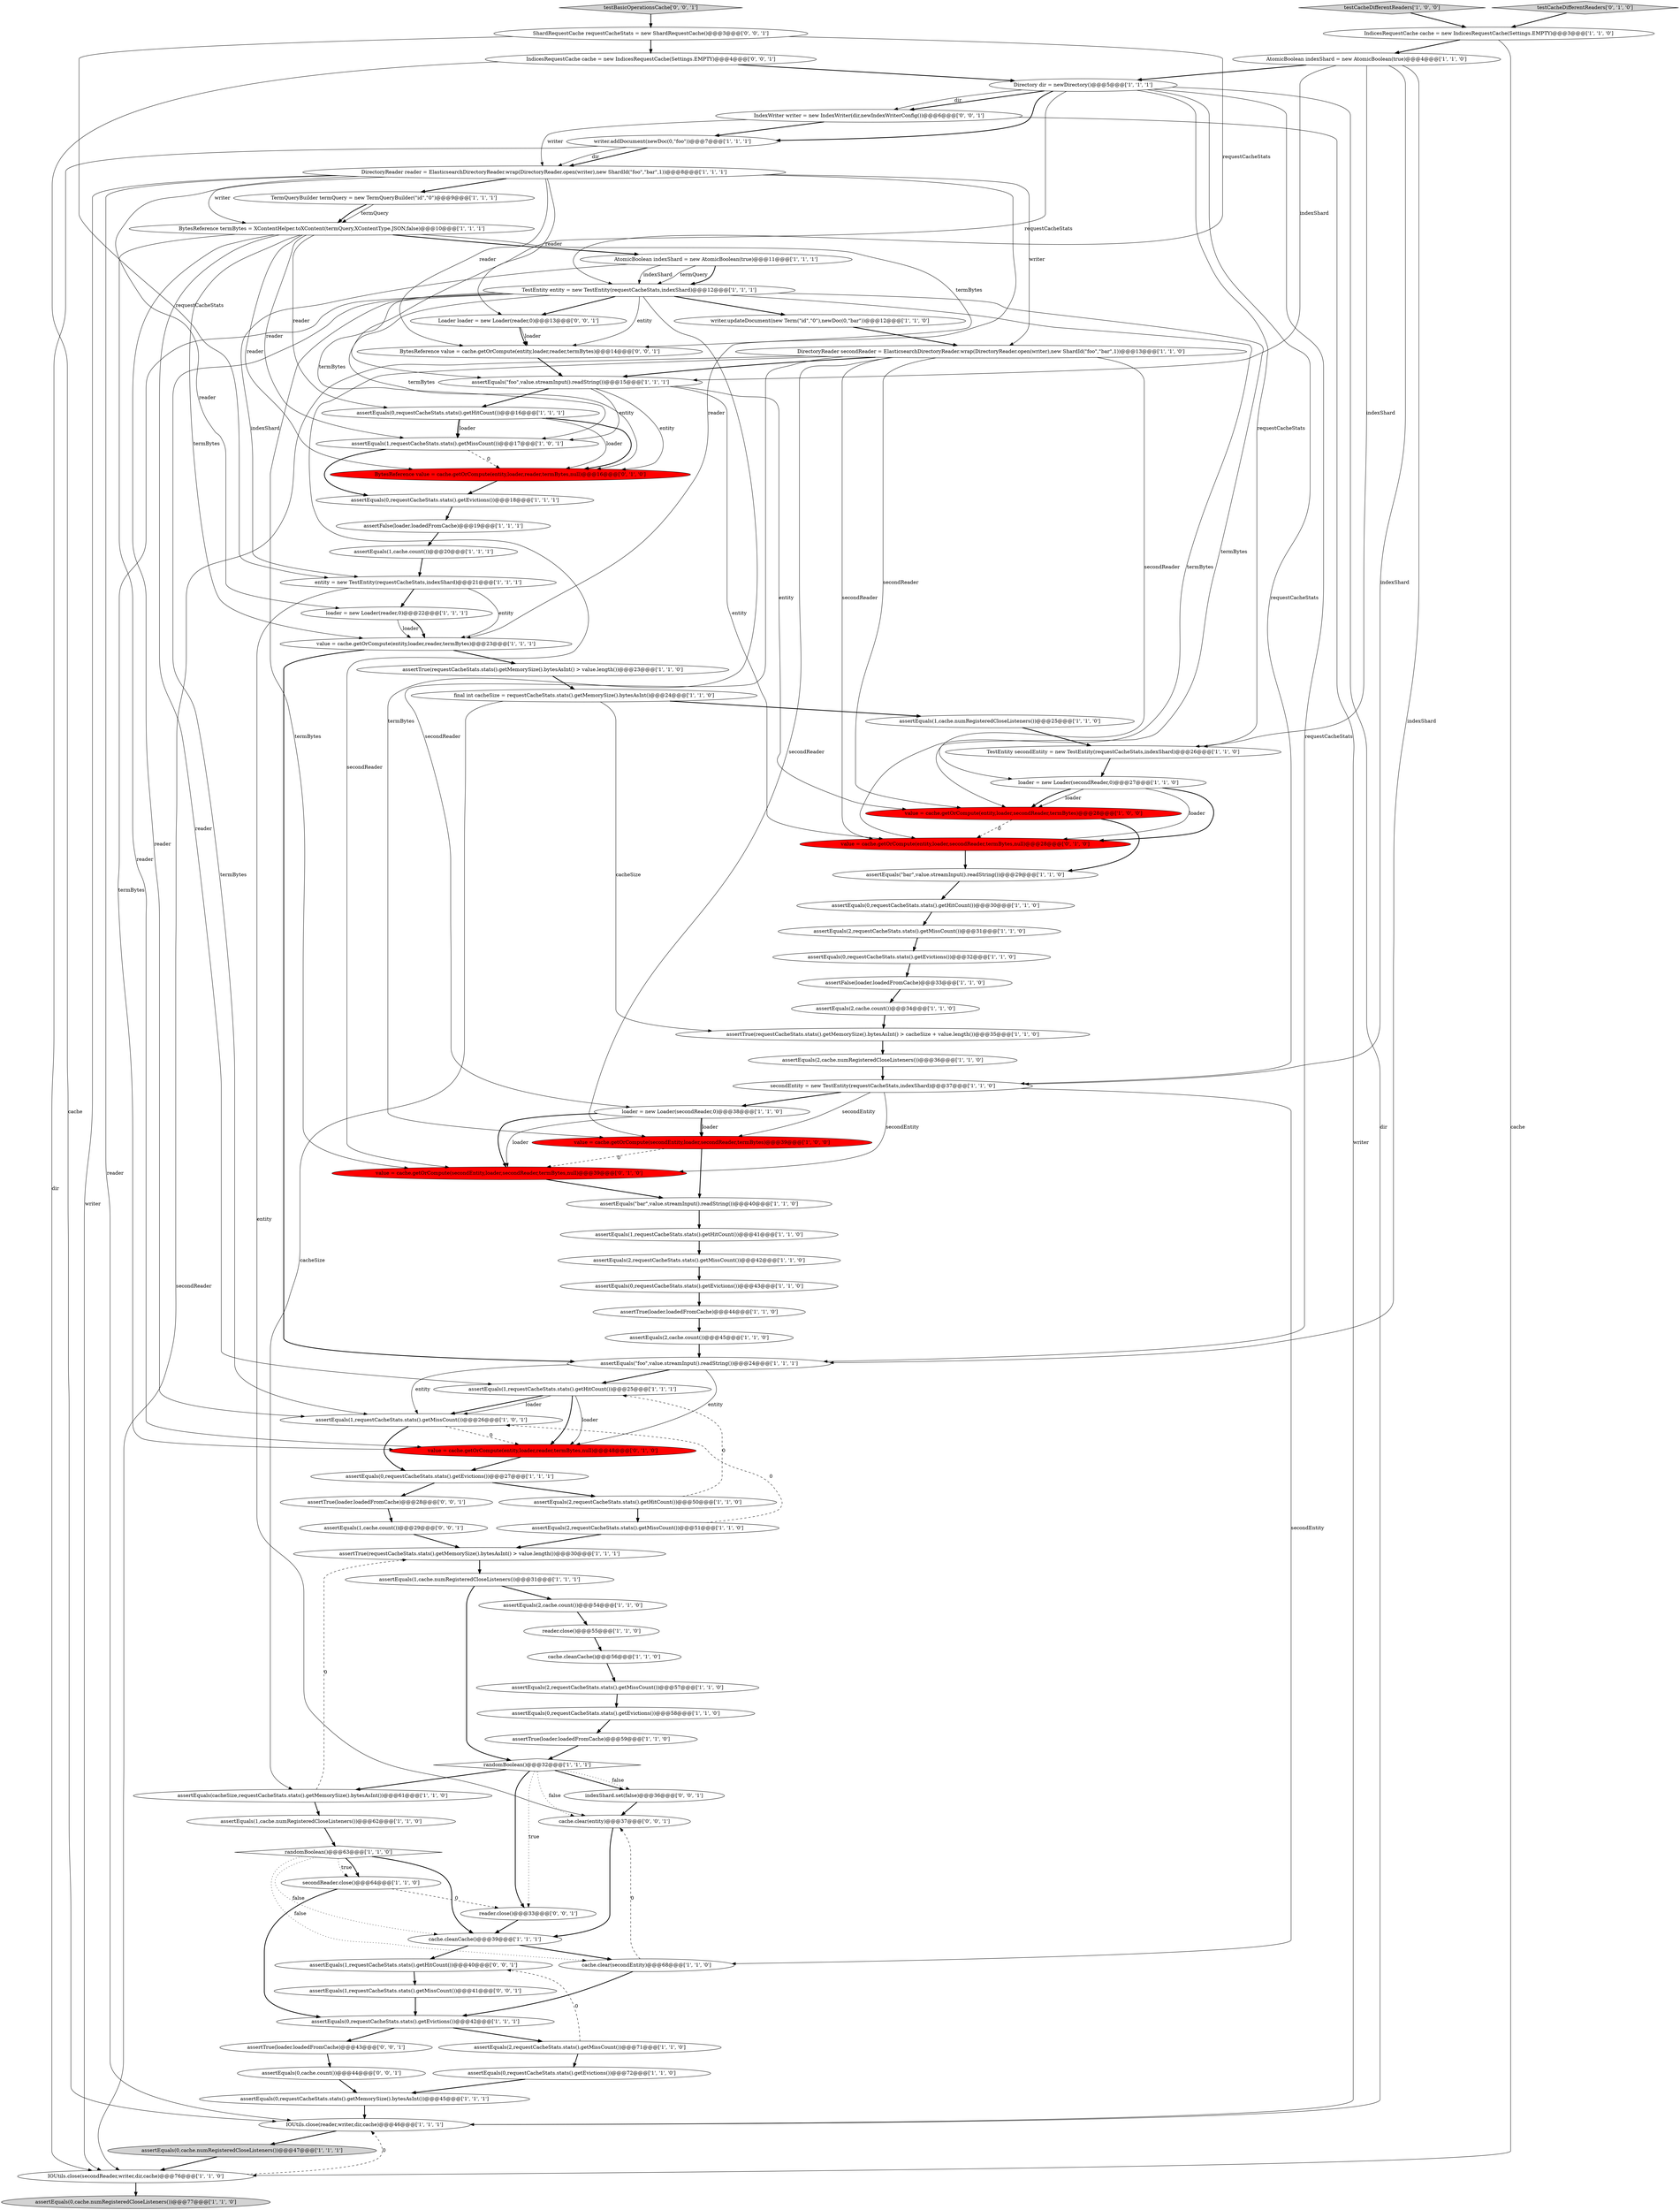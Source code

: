 digraph {
14 [style = filled, label = "writer.addDocument(newDoc(0,\"foo\"))@@@7@@@['1', '1', '1']", fillcolor = white, shape = ellipse image = "AAA0AAABBB1BBB"];
23 [style = filled, label = "testCacheDifferentReaders['1', '0', '0']", fillcolor = lightgray, shape = diamond image = "AAA0AAABBB1BBB"];
86 [style = filled, label = "assertEquals(0,cache.count())@@@44@@@['0', '0', '1']", fillcolor = white, shape = ellipse image = "AAA0AAABBB3BBB"];
92 [style = filled, label = "indexShard.set(false)@@@36@@@['0', '0', '1']", fillcolor = white, shape = ellipse image = "AAA0AAABBB3BBB"];
8 [style = filled, label = "IndicesRequestCache cache = new IndicesRequestCache(Settings.EMPTY)@@@3@@@['1', '1', '0']", fillcolor = white, shape = ellipse image = "AAA0AAABBB1BBB"];
69 [style = filled, label = "assertEquals(0,requestCacheStats.stats().getEvictions())@@@32@@@['1', '1', '0']", fillcolor = white, shape = ellipse image = "AAA0AAABBB1BBB"];
20 [style = filled, label = "secondReader.close()@@@64@@@['1', '1', '0']", fillcolor = white, shape = ellipse image = "AAA0AAABBB1BBB"];
35 [style = filled, label = "final int cacheSize = requestCacheStats.stats().getMemorySize().bytesAsInt()@@@24@@@['1', '1', '0']", fillcolor = white, shape = ellipse image = "AAA0AAABBB1BBB"];
85 [style = filled, label = "assertEquals(1,cache.count())@@@29@@@['0', '0', '1']", fillcolor = white, shape = ellipse image = "AAA0AAABBB3BBB"];
39 [style = filled, label = "assertEquals(2,cache.count())@@@34@@@['1', '1', '0']", fillcolor = white, shape = ellipse image = "AAA0AAABBB1BBB"];
58 [style = filled, label = "assertEquals(2,requestCacheStats.stats().getHitCount())@@@50@@@['1', '1', '0']", fillcolor = white, shape = ellipse image = "AAA0AAABBB1BBB"];
32 [style = filled, label = "assertEquals(0,cache.numRegisteredCloseListeners())@@@77@@@['1', '1', '0']", fillcolor = lightgray, shape = ellipse image = "AAA0AAABBB1BBB"];
64 [style = filled, label = "DirectoryReader secondReader = ElasticsearchDirectoryReader.wrap(DirectoryReader.open(writer),new ShardId(\"foo\",\"bar\",1))@@@13@@@['1', '1', '0']", fillcolor = white, shape = ellipse image = "AAA0AAABBB1BBB"];
72 [style = filled, label = "cache.cleanCache()@@@56@@@['1', '1', '0']", fillcolor = white, shape = ellipse image = "AAA0AAABBB1BBB"];
71 [style = filled, label = "AtomicBoolean indexShard = new AtomicBoolean(true)@@@11@@@['1', '1', '1']", fillcolor = white, shape = ellipse image = "AAA0AAABBB1BBB"];
25 [style = filled, label = "assertEquals(2,cache.count())@@@54@@@['1', '1', '0']", fillcolor = white, shape = ellipse image = "AAA0AAABBB1BBB"];
28 [style = filled, label = "assertEquals(0,requestCacheStats.stats().getEvictions())@@@42@@@['1', '1', '1']", fillcolor = white, shape = ellipse image = "AAA0AAABBB1BBB"];
78 [style = filled, label = "IndexWriter writer = new IndexWriter(dir,newIndexWriterConfig())@@@6@@@['0', '0', '1']", fillcolor = white, shape = ellipse image = "AAA0AAABBB3BBB"];
55 [style = filled, label = "assertEquals(1,cache.numRegisteredCloseListeners())@@@62@@@['1', '1', '0']", fillcolor = white, shape = ellipse image = "AAA0AAABBB1BBB"];
53 [style = filled, label = "assertEquals(0,requestCacheStats.stats().getMemorySize().bytesAsInt())@@@45@@@['1', '1', '1']", fillcolor = white, shape = ellipse image = "AAA0AAABBB1BBB"];
1 [style = filled, label = "DirectoryReader reader = ElasticsearchDirectoryReader.wrap(DirectoryReader.open(writer),new ShardId(\"foo\",\"bar\",1))@@@8@@@['1', '1', '1']", fillcolor = white, shape = ellipse image = "AAA0AAABBB1BBB"];
44 [style = filled, label = "AtomicBoolean indexShard = new AtomicBoolean(true)@@@4@@@['1', '1', '0']", fillcolor = white, shape = ellipse image = "AAA0AAABBB1BBB"];
42 [style = filled, label = "value = cache.getOrCompute(secondEntity,loader,secondReader,termBytes)@@@39@@@['1', '0', '0']", fillcolor = red, shape = ellipse image = "AAA1AAABBB1BBB"];
33 [style = filled, label = "assertEquals(1,requestCacheStats.stats().getHitCount())@@@41@@@['1', '1', '0']", fillcolor = white, shape = ellipse image = "AAA0AAABBB1BBB"];
41 [style = filled, label = "TermQueryBuilder termQuery = new TermQueryBuilder(\"id\",\"0\")@@@9@@@['1', '1', '1']", fillcolor = white, shape = ellipse image = "AAA0AAABBB1BBB"];
84 [style = filled, label = "assertEquals(1,requestCacheStats.stats().getHitCount())@@@40@@@['0', '0', '1']", fillcolor = white, shape = ellipse image = "AAA0AAABBB3BBB"];
0 [style = filled, label = "assertEquals(1,requestCacheStats.stats().getHitCount())@@@25@@@['1', '1', '1']", fillcolor = white, shape = ellipse image = "AAA0AAABBB1BBB"];
7 [style = filled, label = "assertEquals(0,requestCacheStats.stats().getEvictions())@@@58@@@['1', '1', '0']", fillcolor = white, shape = ellipse image = "AAA0AAABBB1BBB"];
65 [style = filled, label = "entity = new TestEntity(requestCacheStats,indexShard)@@@21@@@['1', '1', '1']", fillcolor = white, shape = ellipse image = "AAA0AAABBB1BBB"];
3 [style = filled, label = "assertEquals(\"foo\",value.streamInput().readString())@@@24@@@['1', '1', '1']", fillcolor = white, shape = ellipse image = "AAA0AAABBB1BBB"];
30 [style = filled, label = "assertFalse(loader.loadedFromCache)@@@33@@@['1', '1', '0']", fillcolor = white, shape = ellipse image = "AAA0AAABBB1BBB"];
52 [style = filled, label = "assertEquals(0,requestCacheStats.stats().getEvictions())@@@43@@@['1', '1', '0']", fillcolor = white, shape = ellipse image = "AAA0AAABBB1BBB"];
75 [style = filled, label = "testCacheDifferentReaders['0', '1', '0']", fillcolor = lightgray, shape = diamond image = "AAA0AAABBB2BBB"];
4 [style = filled, label = "assertTrue(loader.loadedFromCache)@@@59@@@['1', '1', '0']", fillcolor = white, shape = ellipse image = "AAA0AAABBB1BBB"];
5 [style = filled, label = "assertTrue(requestCacheStats.stats().getMemorySize().bytesAsInt() > cacheSize + value.length())@@@35@@@['1', '1', '0']", fillcolor = white, shape = ellipse image = "AAA0AAABBB1BBB"];
46 [style = filled, label = "reader.close()@@@55@@@['1', '1', '0']", fillcolor = white, shape = ellipse image = "AAA0AAABBB1BBB"];
17 [style = filled, label = "assertEquals(0,requestCacheStats.stats().getEvictions())@@@72@@@['1', '1', '0']", fillcolor = white, shape = ellipse image = "AAA0AAABBB1BBB"];
51 [style = filled, label = "secondEntity = new TestEntity(requestCacheStats,indexShard)@@@37@@@['1', '1', '0']", fillcolor = white, shape = ellipse image = "AAA0AAABBB1BBB"];
91 [style = filled, label = "assertTrue(loader.loadedFromCache)@@@43@@@['0', '0', '1']", fillcolor = white, shape = ellipse image = "AAA0AAABBB3BBB"];
34 [style = filled, label = "IOUtils.close(secondReader,writer,dir,cache)@@@76@@@['1', '1', '0']", fillcolor = white, shape = ellipse image = "AAA0AAABBB1BBB"];
83 [style = filled, label = "Loader loader = new Loader(reader,0)@@@13@@@['0', '0', '1']", fillcolor = white, shape = ellipse image = "AAA0AAABBB3BBB"];
61 [style = filled, label = "assertTrue(requestCacheStats.stats().getMemorySize().bytesAsInt() > value.length())@@@23@@@['1', '1', '0']", fillcolor = white, shape = ellipse image = "AAA0AAABBB1BBB"];
31 [style = filled, label = "assertEquals(0,requestCacheStats.stats().getEvictions())@@@27@@@['1', '1', '1']", fillcolor = white, shape = ellipse image = "AAA0AAABBB1BBB"];
62 [style = filled, label = "Directory dir = newDirectory()@@@5@@@['1', '1', '1']", fillcolor = white, shape = ellipse image = "AAA0AAABBB1BBB"];
43 [style = filled, label = "assertEquals(0,cache.numRegisteredCloseListeners())@@@47@@@['1', '1', '1']", fillcolor = lightgray, shape = ellipse image = "AAA0AAABBB1BBB"];
77 [style = filled, label = "value = cache.getOrCompute(entity,loader,secondReader,termBytes,null)@@@28@@@['0', '1', '0']", fillcolor = red, shape = ellipse image = "AAA1AAABBB2BBB"];
68 [style = filled, label = "loader = new Loader(reader,0)@@@22@@@['1', '1', '1']", fillcolor = white, shape = ellipse image = "AAA0AAABBB1BBB"];
2 [style = filled, label = "writer.updateDocument(new Term(\"id\",\"0\"),newDoc(0,\"bar\"))@@@12@@@['1', '1', '0']", fillcolor = white, shape = ellipse image = "AAA0AAABBB1BBB"];
21 [style = filled, label = "assertEquals(cacheSize,requestCacheStats.stats().getMemorySize().bytesAsInt())@@@61@@@['1', '1', '0']", fillcolor = white, shape = ellipse image = "AAA0AAABBB1BBB"];
37 [style = filled, label = "TestEntity entity = new TestEntity(requestCacheStats,indexShard)@@@12@@@['1', '1', '1']", fillcolor = white, shape = ellipse image = "AAA0AAABBB1BBB"];
59 [style = filled, label = "assertTrue(loader.loadedFromCache)@@@44@@@['1', '1', '0']", fillcolor = white, shape = ellipse image = "AAA0AAABBB1BBB"];
18 [style = filled, label = "assertEquals(1,cache.numRegisteredCloseListeners())@@@31@@@['1', '1', '1']", fillcolor = white, shape = ellipse image = "AAA0AAABBB1BBB"];
27 [style = filled, label = "assertEquals(2,cache.count())@@@45@@@['1', '1', '0']", fillcolor = white, shape = ellipse image = "AAA0AAABBB1BBB"];
80 [style = filled, label = "BytesReference value = cache.getOrCompute(entity,loader,reader,termBytes)@@@14@@@['0', '0', '1']", fillcolor = white, shape = ellipse image = "AAA0AAABBB3BBB"];
45 [style = filled, label = "assertEquals(0,requestCacheStats.stats().getHitCount())@@@16@@@['1', '1', '1']", fillcolor = white, shape = ellipse image = "AAA0AAABBB1BBB"];
38 [style = filled, label = "assertFalse(loader.loadedFromCache)@@@19@@@['1', '1', '1']", fillcolor = white, shape = ellipse image = "AAA0AAABBB1BBB"];
36 [style = filled, label = "BytesReference termBytes = XContentHelper.toXContent(termQuery,XContentType.JSON,false)@@@10@@@['1', '1', '1']", fillcolor = white, shape = ellipse image = "AAA0AAABBB1BBB"];
22 [style = filled, label = "assertTrue(requestCacheStats.stats().getMemorySize().bytesAsInt() > value.length())@@@30@@@['1', '1', '1']", fillcolor = white, shape = ellipse image = "AAA0AAABBB1BBB"];
54 [style = filled, label = "assertEquals(\"foo\",value.streamInput().readString())@@@15@@@['1', '1', '1']", fillcolor = white, shape = ellipse image = "AAA0AAABBB1BBB"];
81 [style = filled, label = "assertTrue(loader.loadedFromCache)@@@28@@@['0', '0', '1']", fillcolor = white, shape = ellipse image = "AAA0AAABBB3BBB"];
6 [style = filled, label = "assertEquals(0,requestCacheStats.stats().getHitCount())@@@30@@@['1', '1', '0']", fillcolor = white, shape = ellipse image = "AAA0AAABBB1BBB"];
13 [style = filled, label = "assertEquals(1,requestCacheStats.stats().getMissCount())@@@26@@@['1', '0', '1']", fillcolor = white, shape = ellipse image = "AAA0AAABBB1BBB"];
67 [style = filled, label = "assertEquals(2,requestCacheStats.stats().getMissCount())@@@57@@@['1', '1', '0']", fillcolor = white, shape = ellipse image = "AAA0AAABBB1BBB"];
70 [style = filled, label = "value = cache.getOrCompute(entity,loader,reader,termBytes)@@@23@@@['1', '1', '1']", fillcolor = white, shape = ellipse image = "AAA0AAABBB1BBB"];
26 [style = filled, label = "assertEquals(\"bar\",value.streamInput().readString())@@@29@@@['1', '1', '0']", fillcolor = white, shape = ellipse image = "AAA0AAABBB1BBB"];
89 [style = filled, label = "ShardRequestCache requestCacheStats = new ShardRequestCache()@@@3@@@['0', '0', '1']", fillcolor = white, shape = ellipse image = "AAA0AAABBB3BBB"];
63 [style = filled, label = "assertEquals(2,requestCacheStats.stats().getMissCount())@@@31@@@['1', '1', '0']", fillcolor = white, shape = ellipse image = "AAA0AAABBB1BBB"];
88 [style = filled, label = "reader.close()@@@33@@@['0', '0', '1']", fillcolor = white, shape = ellipse image = "AAA0AAABBB3BBB"];
16 [style = filled, label = "randomBoolean()@@@63@@@['1', '1', '0']", fillcolor = white, shape = diamond image = "AAA0AAABBB1BBB"];
90 [style = filled, label = "cache.clear(entity)@@@37@@@['0', '0', '1']", fillcolor = white, shape = ellipse image = "AAA0AAABBB3BBB"];
40 [style = filled, label = "cache.cleanCache()@@@39@@@['1', '1', '1']", fillcolor = white, shape = ellipse image = "AAA0AAABBB1BBB"];
56 [style = filled, label = "assertEquals(2,cache.numRegisteredCloseListeners())@@@36@@@['1', '1', '0']", fillcolor = white, shape = ellipse image = "AAA0AAABBB1BBB"];
19 [style = filled, label = "cache.clear(secondEntity)@@@68@@@['1', '1', '0']", fillcolor = white, shape = ellipse image = "AAA0AAABBB1BBB"];
60 [style = filled, label = "assertEquals(1,requestCacheStats.stats().getMissCount())@@@17@@@['1', '0', '1']", fillcolor = white, shape = ellipse image = "AAA0AAABBB1BBB"];
87 [style = filled, label = "testBasicOperationsCache['0', '0', '1']", fillcolor = lightgray, shape = diamond image = "AAA0AAABBB3BBB"];
10 [style = filled, label = "assertEquals(2,requestCacheStats.stats().getMissCount())@@@71@@@['1', '1', '0']", fillcolor = white, shape = ellipse image = "AAA0AAABBB1BBB"];
76 [style = filled, label = "value = cache.getOrCompute(secondEntity,loader,secondReader,termBytes,null)@@@39@@@['0', '1', '0']", fillcolor = red, shape = ellipse image = "AAA1AAABBB2BBB"];
79 [style = filled, label = "IndicesRequestCache cache = new IndicesRequestCache(Settings.EMPTY)@@@4@@@['0', '0', '1']", fillcolor = white, shape = ellipse image = "AAA0AAABBB3BBB"];
49 [style = filled, label = "assertEquals(1,cache.numRegisteredCloseListeners())@@@25@@@['1', '1', '0']", fillcolor = white, shape = ellipse image = "AAA0AAABBB1BBB"];
12 [style = filled, label = "value = cache.getOrCompute(entity,loader,secondReader,termBytes)@@@28@@@['1', '0', '0']", fillcolor = red, shape = ellipse image = "AAA1AAABBB1BBB"];
47 [style = filled, label = "assertEquals(\"bar\",value.streamInput().readString())@@@40@@@['1', '1', '0']", fillcolor = white, shape = ellipse image = "AAA0AAABBB1BBB"];
73 [style = filled, label = "BytesReference value = cache.getOrCompute(entity,loader,reader,termBytes,null)@@@16@@@['0', '1', '0']", fillcolor = red, shape = ellipse image = "AAA1AAABBB2BBB"];
11 [style = filled, label = "randomBoolean()@@@32@@@['1', '1', '1']", fillcolor = white, shape = diamond image = "AAA0AAABBB1BBB"];
66 [style = filled, label = "TestEntity secondEntity = new TestEntity(requestCacheStats,indexShard)@@@26@@@['1', '1', '0']", fillcolor = white, shape = ellipse image = "AAA0AAABBB1BBB"];
74 [style = filled, label = "value = cache.getOrCompute(entity,loader,reader,termBytes,null)@@@48@@@['0', '1', '0']", fillcolor = red, shape = ellipse image = "AAA1AAABBB2BBB"];
29 [style = filled, label = "assertEquals(2,requestCacheStats.stats().getMissCount())@@@42@@@['1', '1', '0']", fillcolor = white, shape = ellipse image = "AAA0AAABBB1BBB"];
24 [style = filled, label = "IOUtils.close(reader,writer,dir,cache)@@@46@@@['1', '1', '1']", fillcolor = white, shape = ellipse image = "AAA0AAABBB1BBB"];
48 [style = filled, label = "assertEquals(2,requestCacheStats.stats().getMissCount())@@@51@@@['1', '1', '0']", fillcolor = white, shape = ellipse image = "AAA0AAABBB1BBB"];
15 [style = filled, label = "assertEquals(1,cache.count())@@@20@@@['1', '1', '1']", fillcolor = white, shape = ellipse image = "AAA0AAABBB1BBB"];
50 [style = filled, label = "loader = new Loader(secondReader,0)@@@27@@@['1', '1', '0']", fillcolor = white, shape = ellipse image = "AAA0AAABBB1BBB"];
57 [style = filled, label = "loader = new Loader(secondReader,0)@@@38@@@['1', '1', '0']", fillcolor = white, shape = ellipse image = "AAA0AAABBB1BBB"];
9 [style = filled, label = "assertEquals(0,requestCacheStats.stats().getEvictions())@@@18@@@['1', '1', '1']", fillcolor = white, shape = ellipse image = "AAA0AAABBB1BBB"];
82 [style = filled, label = "assertEquals(1,requestCacheStats.stats().getMissCount())@@@41@@@['0', '0', '1']", fillcolor = white, shape = ellipse image = "AAA0AAABBB3BBB"];
46->72 [style = bold, label=""];
62->14 [style = bold, label=""];
60->9 [style = bold, label=""];
0->13 [style = bold, label=""];
70->3 [style = bold, label=""];
16->19 [style = dotted, label="false"];
74->31 [style = bold, label=""];
37->42 [style = solid, label="termBytes"];
51->76 [style = solid, label="secondEntity"];
16->20 [style = dotted, label="true"];
10->17 [style = bold, label=""];
3->74 [style = solid, label="entity"];
73->9 [style = bold, label=""];
1->70 [style = solid, label="reader"];
37->74 [style = solid, label="termBytes"];
52->59 [style = bold, label=""];
24->43 [style = bold, label=""];
8->44 [style = bold, label=""];
47->33 [style = bold, label=""];
38->15 [style = bold, label=""];
91->86 [style = bold, label=""];
45->60 [style = solid, label="loader"];
3->13 [style = solid, label="entity"];
1->80 [style = solid, label="reader"];
69->30 [style = bold, label=""];
68->70 [style = solid, label="loader"];
31->81 [style = bold, label=""];
92->90 [style = bold, label=""];
17->53 [style = bold, label=""];
64->76 [style = solid, label="secondReader"];
36->74 [style = solid, label="reader"];
88->40 [style = bold, label=""];
11->92 [style = bold, label=""];
65->68 [style = bold, label=""];
66->50 [style = bold, label=""];
50->12 [style = bold, label=""];
34->32 [style = bold, label=""];
48->13 [style = dashed, label="0"];
13->74 [style = dashed, label="0"];
19->28 [style = bold, label=""];
13->31 [style = bold, label=""];
9->38 [style = bold, label=""];
51->19 [style = solid, label="secondEntity"];
54->77 [style = solid, label="entity"];
44->66 [style = solid, label="indexShard"];
60->73 [style = dashed, label="0"];
16->40 [style = bold, label=""];
82->28 [style = bold, label=""];
78->24 [style = solid, label="writer"];
12->77 [style = dashed, label="0"];
36->71 [style = bold, label=""];
1->41 [style = bold, label=""];
37->83 [style = bold, label=""];
18->11 [style = bold, label=""];
68->70 [style = bold, label=""];
76->47 [style = bold, label=""];
63->69 [style = bold, label=""];
37->73 [style = solid, label="termBytes"];
14->34 [style = solid, label="dir"];
41->36 [style = solid, label="termQuery"];
23->8 [style = bold, label=""];
26->6 [style = bold, label=""];
21->22 [style = dashed, label="0"];
29->52 [style = bold, label=""];
3->0 [style = bold, label=""];
89->65 [style = solid, label="requestCacheStats"];
56->51 [style = bold, label=""];
33->29 [style = bold, label=""];
36->80 [style = solid, label="termBytes"];
71->37 [style = bold, label=""];
22->18 [style = bold, label=""];
50->77 [style = bold, label=""];
62->3 [style = solid, label="requestCacheStats"];
35->5 [style = solid, label="cacheSize"];
57->76 [style = bold, label=""];
36->45 [style = solid, label="reader"];
36->13 [style = solid, label="reader"];
62->24 [style = solid, label="dir"];
45->73 [style = bold, label=""];
53->24 [style = bold, label=""];
62->78 [style = bold, label=""];
50->12 [style = solid, label="loader"];
18->25 [style = bold, label=""];
11->88 [style = dotted, label="true"];
45->60 [style = bold, label=""];
1->83 [style = solid, label="reader"];
28->91 [style = bold, label=""];
16->20 [style = bold, label=""];
43->34 [style = bold, label=""];
37->12 [style = solid, label="termBytes"];
58->0 [style = dashed, label="0"];
42->76 [style = dashed, label="0"];
45->73 [style = solid, label="loader"];
36->70 [style = solid, label="termBytes"];
10->84 [style = dashed, label="0"];
70->61 [style = bold, label=""];
54->60 [style = solid, label="entity"];
59->27 [style = bold, label=""];
67->7 [style = bold, label=""];
57->42 [style = solid, label="loader"];
64->50 [style = solid, label="secondReader"];
44->51 [style = solid, label="indexShard"];
0->13 [style = solid, label="loader"];
64->77 [style = solid, label="secondReader"];
44->62 [style = bold, label=""];
8->34 [style = solid, label="cache"];
0->74 [style = solid, label="loader"];
89->79 [style = bold, label=""];
39->5 [style = bold, label=""];
11->21 [style = bold, label=""];
0->74 [style = bold, label=""];
2->64 [style = bold, label=""];
42->47 [style = bold, label=""];
40->19 [style = bold, label=""];
64->57 [style = solid, label="secondReader"];
54->73 [style = solid, label="entity"];
35->49 [style = bold, label=""];
65->70 [style = solid, label="entity"];
71->37 [style = solid, label="indexShard"];
50->77 [style = solid, label="loader"];
7->4 [style = bold, label=""];
78->1 [style = solid, label="writer"];
11->88 [style = bold, label=""];
1->68 [style = solid, label="reader"];
40->84 [style = bold, label=""];
62->54 [style = solid, label="requestCacheStats"];
83->80 [style = bold, label=""];
21->55 [style = bold, label=""];
34->24 [style = dashed, label="0"];
41->36 [style = bold, label=""];
58->48 [style = bold, label=""];
77->26 [style = bold, label=""];
62->66 [style = solid, label="requestCacheStats"];
71->65 [style = solid, label="indexShard"];
19->90 [style = dashed, label="0"];
75->8 [style = bold, label=""];
1->34 [style = solid, label="writer"];
85->22 [style = bold, label=""];
79->24 [style = solid, label="cache"];
35->21 [style = solid, label="cacheSize"];
37->2 [style = bold, label=""];
79->62 [style = bold, label=""];
55->16 [style = bold, label=""];
6->63 [style = bold, label=""];
51->57 [style = bold, label=""];
64->12 [style = solid, label="secondReader"];
11->90 [style = dotted, label="false"];
1->24 [style = solid, label="reader"];
83->80 [style = solid, label="loader"];
44->3 [style = solid, label="indexShard"];
71->37 [style = solid, label="termQuery"];
78->14 [style = bold, label=""];
61->35 [style = bold, label=""];
54->45 [style = bold, label=""];
57->42 [style = bold, label=""];
31->58 [style = bold, label=""];
28->10 [style = bold, label=""];
81->85 [style = bold, label=""];
5->56 [style = bold, label=""];
65->90 [style = solid, label="entity"];
37->13 [style = solid, label="termBytes"];
16->40 [style = dotted, label="false"];
27->3 [style = bold, label=""];
20->28 [style = bold, label=""];
90->40 [style = bold, label=""];
64->34 [style = solid, label="secondReader"];
84->82 [style = bold, label=""];
48->22 [style = bold, label=""];
12->26 [style = bold, label=""];
25->46 [style = bold, label=""];
62->51 [style = solid, label="requestCacheStats"];
64->54 [style = bold, label=""];
62->78 [style = solid, label="dir"];
14->1 [style = bold, label=""];
11->92 [style = dotted, label="false"];
37->77 [style = solid, label="termBytes"];
54->12 [style = solid, label="entity"];
49->66 [style = bold, label=""];
14->1 [style = solid, label="dir"];
1->36 [style = solid, label="writer"];
37->80 [style = solid, label="entity"];
37->60 [style = solid, label="termBytes"];
86->53 [style = bold, label=""];
80->54 [style = bold, label=""];
1->64 [style = solid, label="writer"];
36->60 [style = solid, label="reader"];
57->76 [style = solid, label="loader"];
89->37 [style = solid, label="requestCacheStats"];
44->54 [style = solid, label="indexShard"];
64->42 [style = solid, label="secondReader"];
72->67 [style = bold, label=""];
51->42 [style = solid, label="secondEntity"];
30->39 [style = bold, label=""];
37->76 [style = solid, label="termBytes"];
87->89 [style = bold, label=""];
20->88 [style = dashed, label="0"];
15->65 [style = bold, label=""];
4->11 [style = bold, label=""];
36->0 [style = solid, label="reader"];
36->73 [style = solid, label="reader"];
}
